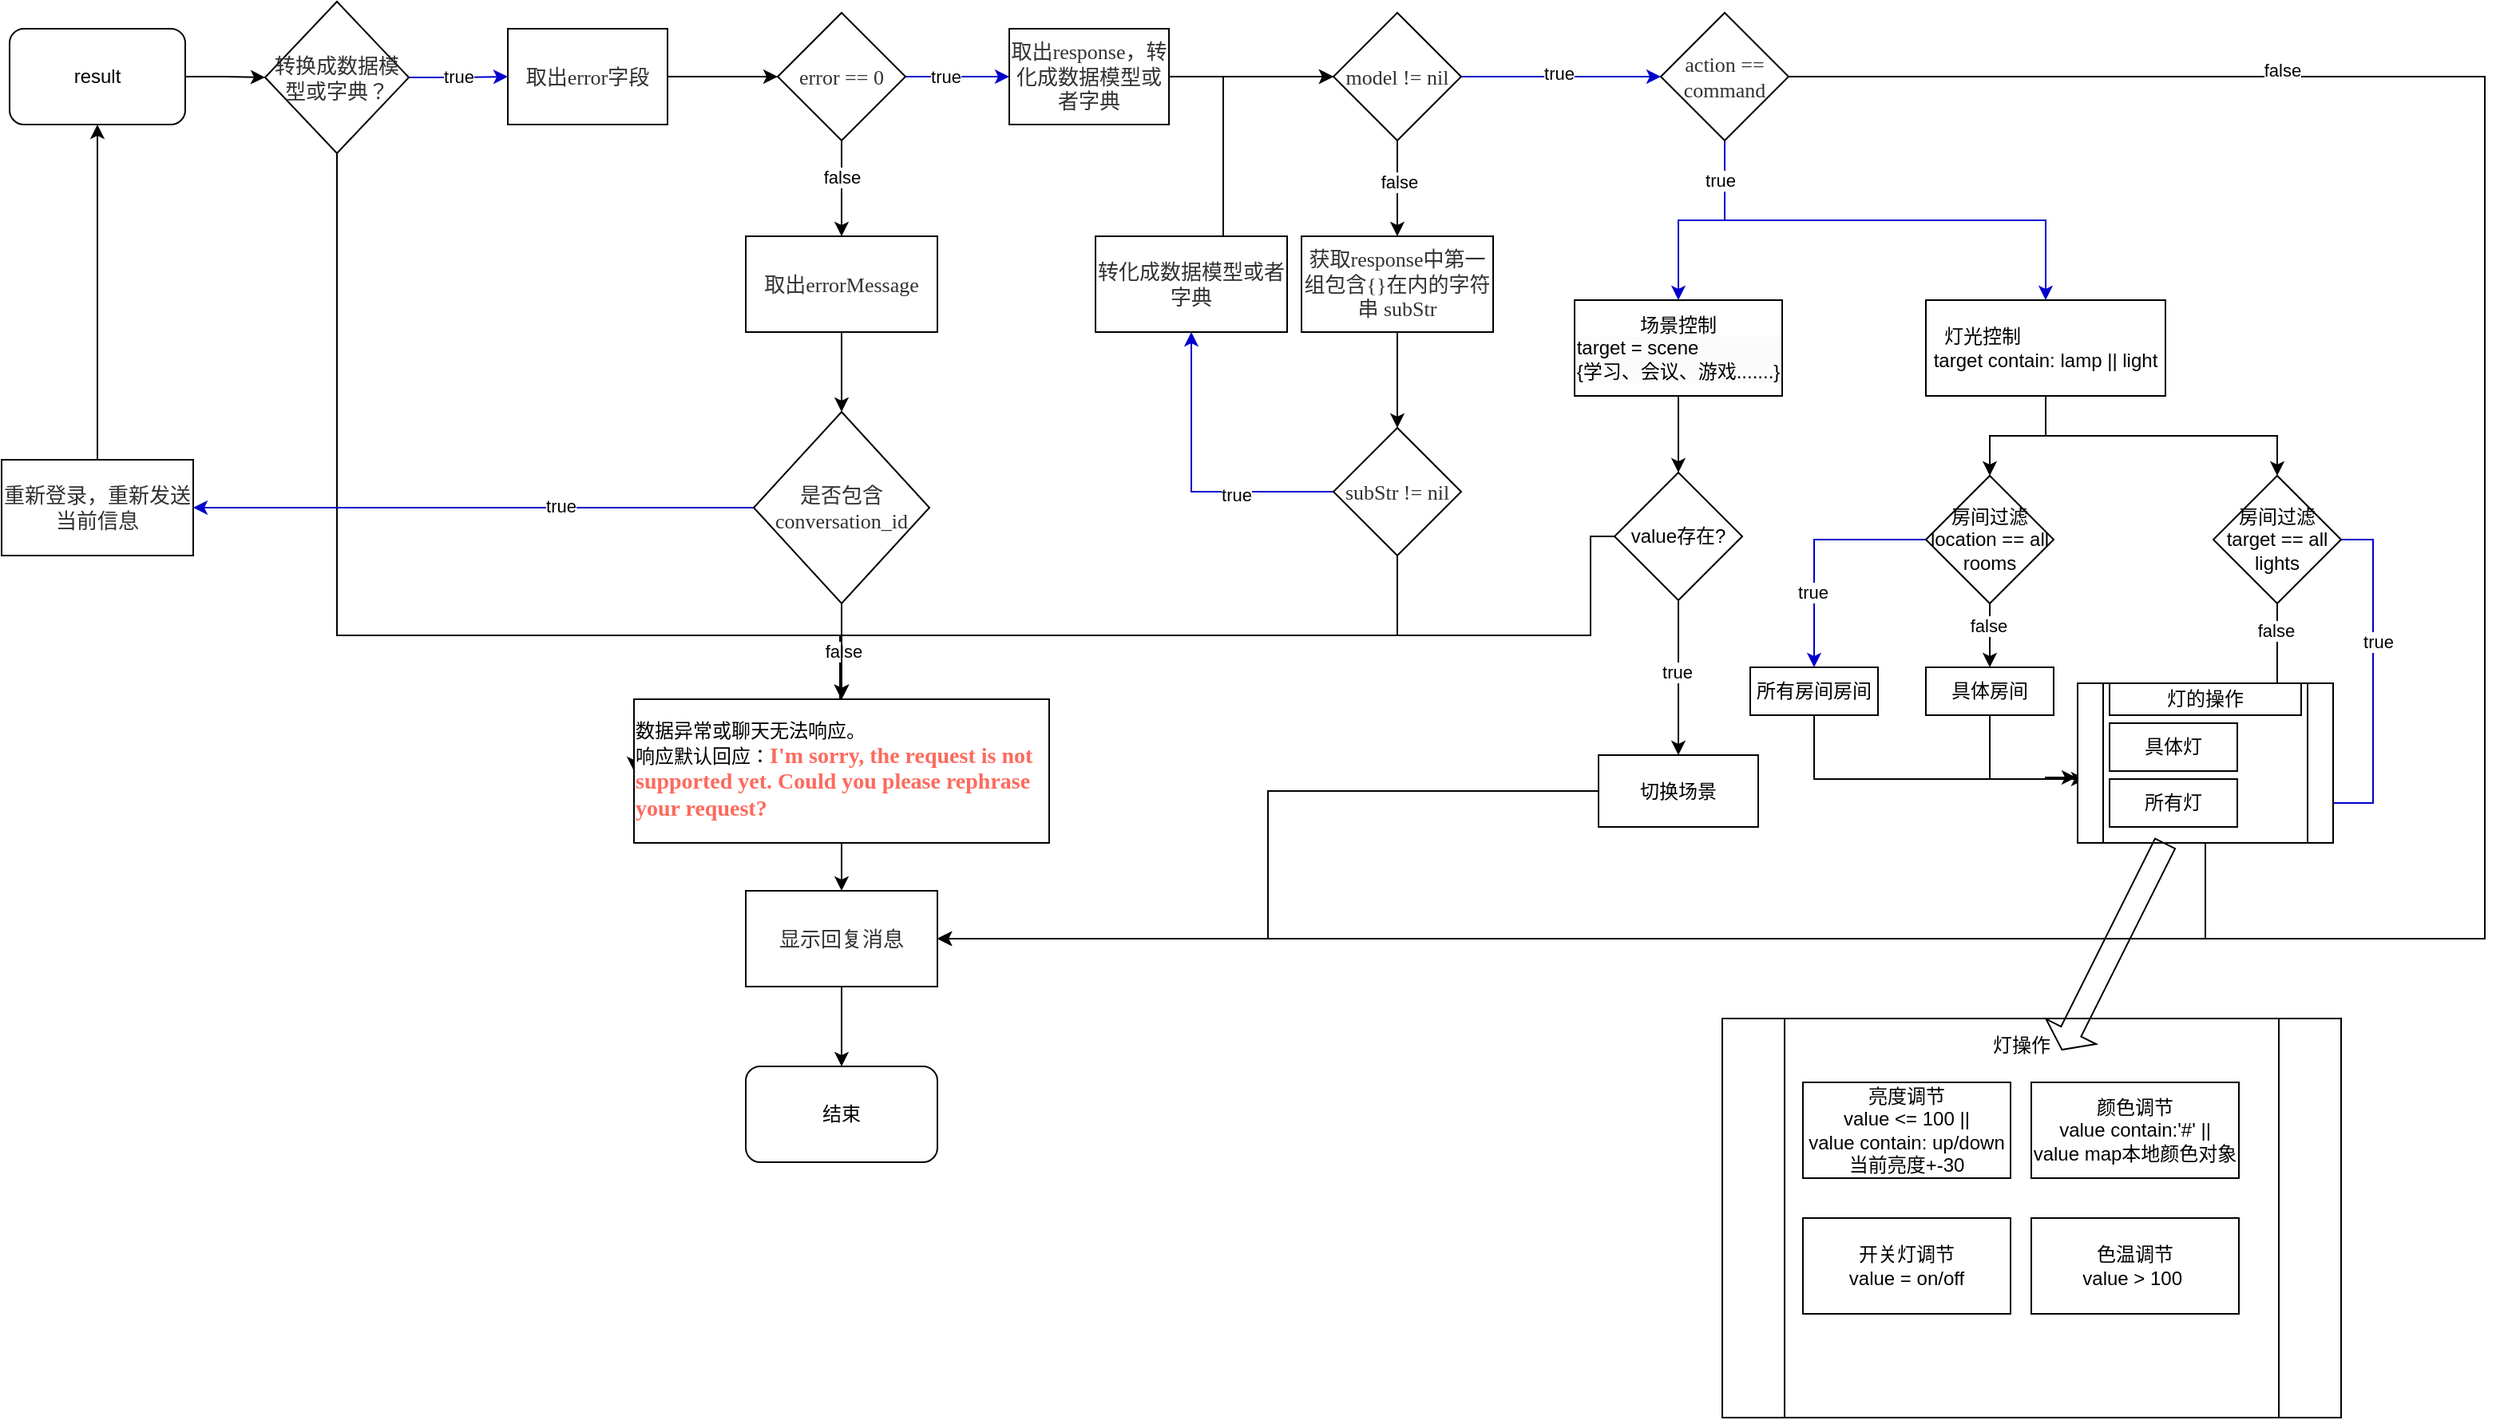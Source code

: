 <mxfile version="21.2.9" type="github">
  <diagram name="Page-1" id="74e2e168-ea6b-b213-b513-2b3c1d86103e">
    <mxGraphModel dx="1393" dy="721" grid="1" gridSize="10" guides="1" tooltips="1" connect="1" arrows="1" fold="1" page="1" pageScale="1" pageWidth="1100" pageHeight="850" background="none" math="0" shadow="0">
      <root>
        <mxCell id="0" />
        <mxCell id="1" parent="0" />
        <mxCell id="n0jJVnxUDAGsLWo01qbZ-8" value="" style="edgeStyle=orthogonalEdgeStyle;rounded=0;orthogonalLoop=1;jettySize=auto;html=1;" parent="1" source="n0jJVnxUDAGsLWo01qbZ-2" target="n0jJVnxUDAGsLWo01qbZ-5" edge="1">
          <mxGeometry relative="1" as="geometry" />
        </mxCell>
        <mxCell id="n0jJVnxUDAGsLWo01qbZ-2" value="result" style="rounded=1;whiteSpace=wrap;html=1;" parent="1" vertex="1">
          <mxGeometry x="60" y="40" width="110" height="60" as="geometry" />
        </mxCell>
        <mxCell id="n0jJVnxUDAGsLWo01qbZ-11" value="true" style="edgeStyle=orthogonalEdgeStyle;rounded=0;orthogonalLoop=1;jettySize=auto;html=1;strokeColor=#0000CC;" parent="1" source="n0jJVnxUDAGsLWo01qbZ-5" target="n0jJVnxUDAGsLWo01qbZ-9" edge="1">
          <mxGeometry relative="1" as="geometry" />
        </mxCell>
        <mxCell id="n0jJVnxUDAGsLWo01qbZ-34" style="edgeStyle=orthogonalEdgeStyle;rounded=0;orthogonalLoop=1;jettySize=auto;html=1;entryX=0;entryY=0.5;entryDx=0;entryDy=0;" parent="1" source="n0jJVnxUDAGsLWo01qbZ-5" target="n0jJVnxUDAGsLWo01qbZ-28" edge="1">
          <mxGeometry relative="1" as="geometry">
            <Array as="points">
              <mxPoint x="265" y="420" />
              <mxPoint x="580" y="420" />
              <mxPoint x="580" y="490" />
            </Array>
          </mxGeometry>
        </mxCell>
        <mxCell id="n0jJVnxUDAGsLWo01qbZ-5" value="&lt;meta charset=&quot;utf-8&quot;&gt;&lt;span style=&quot;color: rgb(50, 50, 50); font-family: 微软雅黑; font-size: 13px; font-style: normal; font-variant-ligatures: normal; font-variant-caps: normal; font-weight: 400; letter-spacing: normal; orphans: 2; text-align: center; text-indent: 0px; text-transform: none; widows: 2; word-spacing: 0px; -webkit-text-stroke-width: 0px; caret-color: rgb(50, 50, 50); background-color: rgba(255, 255, 255, 0.01); text-decoration-thickness: initial; text-decoration-style: initial; text-decoration-color: initial; float: none; display: inline !important;&quot;&gt;转换成数据模型或字典？&lt;/span&gt;" style="rhombus;whiteSpace=wrap;html=1;" parent="1" vertex="1">
          <mxGeometry x="220" y="23" width="90" height="95" as="geometry" />
        </mxCell>
        <mxCell id="n0jJVnxUDAGsLWo01qbZ-17" value="" style="edgeStyle=orthogonalEdgeStyle;rounded=0;orthogonalLoop=1;jettySize=auto;html=1;" parent="1" source="n0jJVnxUDAGsLWo01qbZ-9" target="n0jJVnxUDAGsLWo01qbZ-12" edge="1">
          <mxGeometry relative="1" as="geometry" />
        </mxCell>
        <mxCell id="n0jJVnxUDAGsLWo01qbZ-9" value="&lt;meta charset=&quot;utf-8&quot;&gt;&lt;span style=&quot;caret-color: rgb(50, 50, 50); color: rgb(50, 50, 50); font-family: 微软雅黑; font-size: 13px; font-style: normal; font-variant-caps: normal; font-weight: 400; letter-spacing: normal; text-align: center; text-indent: 0px; text-transform: none; word-spacing: 0px; text-size-adjust: auto; -webkit-text-stroke-width: 0px; background-color: rgba(255, 255, 255, 0.01); text-decoration: none; float: none; display: inline !important;&quot;&gt;取出error字段&lt;/span&gt;" style="rounded=0;whiteSpace=wrap;html=1;" parent="1" vertex="1">
          <mxGeometry x="372" y="40" width="100" height="60" as="geometry" />
        </mxCell>
        <mxCell id="n0jJVnxUDAGsLWo01qbZ-18" value="" style="edgeStyle=orthogonalEdgeStyle;rounded=0;orthogonalLoop=1;jettySize=auto;html=1;strokeColor=#0000CC;" parent="1" source="n0jJVnxUDAGsLWo01qbZ-12" target="n0jJVnxUDAGsLWo01qbZ-13" edge="1">
          <mxGeometry relative="1" as="geometry" />
        </mxCell>
        <mxCell id="n0jJVnxUDAGsLWo01qbZ-48" value="true" style="edgeLabel;html=1;align=center;verticalAlign=middle;resizable=0;points=[];" parent="n0jJVnxUDAGsLWo01qbZ-18" vertex="1" connectable="0">
          <mxGeometry x="-0.231" relative="1" as="geometry">
            <mxPoint as="offset" />
          </mxGeometry>
        </mxCell>
        <mxCell id="n0jJVnxUDAGsLWo01qbZ-22" value="" style="edgeStyle=orthogonalEdgeStyle;rounded=0;orthogonalLoop=1;jettySize=auto;html=1;" parent="1" source="n0jJVnxUDAGsLWo01qbZ-12" target="n0jJVnxUDAGsLWo01qbZ-21" edge="1">
          <mxGeometry relative="1" as="geometry" />
        </mxCell>
        <mxCell id="n0jJVnxUDAGsLWo01qbZ-52" value="false" style="edgeLabel;html=1;align=center;verticalAlign=middle;resizable=0;points=[];" parent="n0jJVnxUDAGsLWo01qbZ-22" vertex="1" connectable="0">
          <mxGeometry x="-0.233" relative="1" as="geometry">
            <mxPoint as="offset" />
          </mxGeometry>
        </mxCell>
        <mxCell id="n0jJVnxUDAGsLWo01qbZ-12" value="&lt;meta charset=&quot;utf-8&quot;&gt;&lt;span style=&quot;caret-color: rgb(50, 50, 50); color: rgb(50, 50, 50); font-family: 微软雅黑; font-size: 13px; font-style: normal; font-variant-caps: normal; font-weight: 400; letter-spacing: normal; text-align: center; text-indent: 0px; text-transform: none; word-spacing: 0px; text-size-adjust: auto; -webkit-text-stroke-width: 0px; background-color: rgba(255, 255, 255, 0.01); text-decoration: none; float: none; display: inline !important;&quot;&gt;error == 0&lt;/span&gt;" style="rhombus;whiteSpace=wrap;html=1;" parent="1" vertex="1">
          <mxGeometry x="541" y="30" width="80" height="80" as="geometry" />
        </mxCell>
        <mxCell id="n0jJVnxUDAGsLWo01qbZ-19" value="" style="edgeStyle=orthogonalEdgeStyle;rounded=0;orthogonalLoop=1;jettySize=auto;html=1;" parent="1" source="n0jJVnxUDAGsLWo01qbZ-13" target="n0jJVnxUDAGsLWo01qbZ-14" edge="1">
          <mxGeometry relative="1" as="geometry" />
        </mxCell>
        <mxCell id="n0jJVnxUDAGsLWo01qbZ-13" value="&lt;meta charset=&quot;utf-8&quot;&gt;&lt;span style=&quot;caret-color: rgb(50, 50, 50); color: rgb(50, 50, 50); font-family: 微软雅黑; font-size: 13px; font-style: normal; font-variant-caps: normal; font-weight: 400; letter-spacing: normal; text-align: center; text-indent: 0px; text-transform: none; word-spacing: 0px; text-size-adjust: auto; -webkit-text-stroke-width: 0px; background-color: rgba(255, 255, 255, 0.01); text-decoration: none; float: none; display: inline !important;&quot;&gt;取出response，转化成数据模型或者字典&lt;/span&gt;" style="rounded=0;whiteSpace=wrap;html=1;" parent="1" vertex="1">
          <mxGeometry x="686" y="40" width="100" height="60" as="geometry" />
        </mxCell>
        <mxCell id="n0jJVnxUDAGsLWo01qbZ-20" value="" style="edgeStyle=orthogonalEdgeStyle;rounded=0;orthogonalLoop=1;jettySize=auto;html=1;strokeColor=#0000CC;" parent="1" source="n0jJVnxUDAGsLWo01qbZ-14" target="n0jJVnxUDAGsLWo01qbZ-15" edge="1">
          <mxGeometry relative="1" as="geometry" />
        </mxCell>
        <mxCell id="n0jJVnxUDAGsLWo01qbZ-49" value="true" style="edgeLabel;html=1;align=center;verticalAlign=middle;resizable=0;points=[];" parent="n0jJVnxUDAGsLWo01qbZ-20" vertex="1" connectable="0">
          <mxGeometry x="-0.024" y="2" relative="1" as="geometry">
            <mxPoint as="offset" />
          </mxGeometry>
        </mxCell>
        <mxCell id="n0jJVnxUDAGsLWo01qbZ-40" value="" style="edgeStyle=orthogonalEdgeStyle;rounded=0;orthogonalLoop=1;jettySize=auto;html=1;" parent="1" source="n0jJVnxUDAGsLWo01qbZ-14" target="n0jJVnxUDAGsLWo01qbZ-39" edge="1">
          <mxGeometry relative="1" as="geometry" />
        </mxCell>
        <mxCell id="n0jJVnxUDAGsLWo01qbZ-53" value="false" style="edgeLabel;html=1;align=center;verticalAlign=middle;resizable=0;points=[];" parent="n0jJVnxUDAGsLWo01qbZ-40" vertex="1" connectable="0">
          <mxGeometry x="-0.133" y="1" relative="1" as="geometry">
            <mxPoint as="offset" />
          </mxGeometry>
        </mxCell>
        <mxCell id="n0jJVnxUDAGsLWo01qbZ-14" value="&lt;meta charset=&quot;utf-8&quot;&gt;&lt;span style=&quot;caret-color: rgb(50, 50, 50); color: rgb(50, 50, 50); font-family: 微软雅黑; font-size: 13px; font-style: normal; font-variant-caps: normal; font-weight: 400; letter-spacing: normal; text-align: center; text-indent: 0px; text-transform: none; word-spacing: 0px; text-size-adjust: auto; -webkit-text-stroke-width: 0px; background-color: rgba(255, 255, 255, 0.01); text-decoration: none; float: none; display: inline !important;&quot;&gt;model != nil&lt;/span&gt;" style="rhombus;whiteSpace=wrap;html=1;" parent="1" vertex="1">
          <mxGeometry x="889" y="30" width="80" height="80" as="geometry" />
        </mxCell>
        <mxCell id="n0jJVnxUDAGsLWo01qbZ-69" style="edgeStyle=orthogonalEdgeStyle;rounded=0;orthogonalLoop=1;jettySize=auto;html=1;exitX=0.5;exitY=1;exitDx=0;exitDy=0;entryX=0.5;entryY=0;entryDx=0;entryDy=0;strokeColor=#0000CC;" parent="1" source="n0jJVnxUDAGsLWo01qbZ-15" target="n0jJVnxUDAGsLWo01qbZ-60" edge="1">
          <mxGeometry relative="1" as="geometry" />
        </mxCell>
        <mxCell id="n0jJVnxUDAGsLWo01qbZ-70" style="edgeStyle=orthogonalEdgeStyle;rounded=0;orthogonalLoop=1;jettySize=auto;html=1;exitX=0.5;exitY=1;exitDx=0;exitDy=0;entryX=0.5;entryY=0;entryDx=0;entryDy=0;strokeColor=#0000CC;" parent="1" source="n0jJVnxUDAGsLWo01qbZ-15" target="n0jJVnxUDAGsLWo01qbZ-61" edge="1">
          <mxGeometry relative="1" as="geometry" />
        </mxCell>
        <mxCell id="n0jJVnxUDAGsLWo01qbZ-72" value="true" style="edgeLabel;html=1;align=center;verticalAlign=middle;resizable=0;points=[];" parent="n0jJVnxUDAGsLWo01qbZ-70" vertex="1" connectable="0">
          <mxGeometry x="-0.834" y="-3" relative="1" as="geometry">
            <mxPoint as="offset" />
          </mxGeometry>
        </mxCell>
        <mxCell id="n0jJVnxUDAGsLWo01qbZ-73" style="edgeStyle=orthogonalEdgeStyle;rounded=0;orthogonalLoop=1;jettySize=auto;html=1;exitX=1;exitY=0.5;exitDx=0;exitDy=0;entryX=1;entryY=0.5;entryDx=0;entryDy=0;" parent="1" source="n0jJVnxUDAGsLWo01qbZ-15" target="n0jJVnxUDAGsLWo01qbZ-35" edge="1">
          <mxGeometry relative="1" as="geometry">
            <Array as="points">
              <mxPoint x="1610" y="70" />
              <mxPoint x="1610" y="610" />
            </Array>
          </mxGeometry>
        </mxCell>
        <mxCell id="gVCvz15bsPlof6989XjH-1" value="false" style="edgeLabel;html=1;align=center;verticalAlign=middle;resizable=0;points=[];" vertex="1" connectable="0" parent="n0jJVnxUDAGsLWo01qbZ-73">
          <mxGeometry x="-0.683" y="4" relative="1" as="geometry">
            <mxPoint as="offset" />
          </mxGeometry>
        </mxCell>
        <mxCell id="n0jJVnxUDAGsLWo01qbZ-15" value="&lt;meta charset=&quot;utf-8&quot;&gt;&lt;span style=&quot;caret-color: rgb(50, 50, 50); color: rgb(50, 50, 50); font-family: 微软雅黑; font-size: 13px; font-style: normal; font-variant-caps: normal; font-weight: 400; letter-spacing: normal; text-align: center; text-indent: 0px; text-transform: none; word-spacing: 0px; text-size-adjust: auto; -webkit-text-stroke-width: 0px; background-color: rgba(255, 255, 255, 0.01); text-decoration: none; float: none; display: inline !important;&quot;&gt;action == command&lt;/span&gt;" style="rhombus;whiteSpace=wrap;html=1;" parent="1" vertex="1">
          <mxGeometry x="1094" y="30" width="80" height="80" as="geometry" />
        </mxCell>
        <mxCell id="n0jJVnxUDAGsLWo01qbZ-24" value="" style="edgeStyle=orthogonalEdgeStyle;rounded=0;orthogonalLoop=1;jettySize=auto;html=1;" parent="1" source="n0jJVnxUDAGsLWo01qbZ-21" target="n0jJVnxUDAGsLWo01qbZ-23" edge="1">
          <mxGeometry relative="1" as="geometry" />
        </mxCell>
        <mxCell id="n0jJVnxUDAGsLWo01qbZ-21" value="&lt;meta charset=&quot;utf-8&quot;&gt;&lt;span style=&quot;caret-color: rgb(50, 50, 50); color: rgb(50, 50, 50); font-family: 微软雅黑; font-size: 13px; font-style: normal; font-variant-caps: normal; font-weight: 400; letter-spacing: normal; text-align: center; text-indent: 0px; text-transform: none; word-spacing: 0px; text-size-adjust: auto; -webkit-text-stroke-width: 0px; background-color: rgba(255, 255, 255, 0.01); text-decoration: none; float: none; display: inline !important;&quot;&gt;取出errorMessage&lt;/span&gt;" style="rounded=0;whiteSpace=wrap;html=1;" parent="1" vertex="1">
          <mxGeometry x="521" y="170" width="120" height="60" as="geometry" />
        </mxCell>
        <mxCell id="n0jJVnxUDAGsLWo01qbZ-26" value="" style="edgeStyle=orthogonalEdgeStyle;rounded=0;orthogonalLoop=1;jettySize=auto;html=1;strokeColor=#0000CC;" parent="1" source="n0jJVnxUDAGsLWo01qbZ-23" target="n0jJVnxUDAGsLWo01qbZ-25" edge="1">
          <mxGeometry relative="1" as="geometry" />
        </mxCell>
        <mxCell id="n0jJVnxUDAGsLWo01qbZ-50" value="true" style="edgeLabel;html=1;align=center;verticalAlign=middle;resizable=0;points=[];" parent="n0jJVnxUDAGsLWo01qbZ-26" vertex="1" connectable="0">
          <mxGeometry x="-0.31" y="-1" relative="1" as="geometry">
            <mxPoint as="offset" />
          </mxGeometry>
        </mxCell>
        <mxCell id="n0jJVnxUDAGsLWo01qbZ-29" value="" style="edgeStyle=orthogonalEdgeStyle;rounded=0;orthogonalLoop=1;jettySize=auto;html=1;" parent="1" source="n0jJVnxUDAGsLWo01qbZ-23" target="n0jJVnxUDAGsLWo01qbZ-28" edge="1">
          <mxGeometry relative="1" as="geometry" />
        </mxCell>
        <mxCell id="n0jJVnxUDAGsLWo01qbZ-51" value="" style="edgeStyle=orthogonalEdgeStyle;rounded=0;orthogonalLoop=1;jettySize=auto;html=1;" parent="1" source="n0jJVnxUDAGsLWo01qbZ-23" target="n0jJVnxUDAGsLWo01qbZ-28" edge="1">
          <mxGeometry relative="1" as="geometry" />
        </mxCell>
        <mxCell id="n0jJVnxUDAGsLWo01qbZ-23" value="&lt;meta charset=&quot;utf-8&quot;&gt;&lt;span style=&quot;caret-color: rgb(50, 50, 50); color: rgb(50, 50, 50); font-family: 微软雅黑; font-size: 13px; font-style: normal; font-variant-caps: normal; font-weight: 400; letter-spacing: normal; text-align: center; text-indent: 0px; text-transform: none; word-spacing: 0px; text-size-adjust: auto; -webkit-text-stroke-width: 0px; background-color: rgba(255, 255, 255, 0.01); text-decoration: none; float: none; display: inline !important;&quot;&gt;是否包含conversation_id&lt;/span&gt;" style="rhombus;whiteSpace=wrap;html=1;" parent="1" vertex="1">
          <mxGeometry x="526" y="280" width="110" height="120" as="geometry" />
        </mxCell>
        <mxCell id="n0jJVnxUDAGsLWo01qbZ-27" style="edgeStyle=orthogonalEdgeStyle;rounded=0;orthogonalLoop=1;jettySize=auto;html=1;entryX=0.5;entryY=1;entryDx=0;entryDy=0;" parent="1" source="n0jJVnxUDAGsLWo01qbZ-25" target="n0jJVnxUDAGsLWo01qbZ-2" edge="1">
          <mxGeometry relative="1" as="geometry" />
        </mxCell>
        <mxCell id="n0jJVnxUDAGsLWo01qbZ-25" value="&lt;meta charset=&quot;utf-8&quot;&gt;&lt;span style=&quot;caret-color: rgb(50, 50, 50); color: rgb(50, 50, 50); font-family: 微软雅黑; font-size: 13px; font-style: normal; font-variant-caps: normal; font-weight: 400; letter-spacing: normal; text-align: center; text-indent: 0px; text-transform: none; word-spacing: 0px; text-size-adjust: auto; -webkit-text-stroke-width: 0px; background-color: rgba(255, 255, 255, 0.01); text-decoration: none; float: none; display: inline !important;&quot;&gt;重新登录，重新发送当前信息&lt;/span&gt;" style="rounded=0;whiteSpace=wrap;html=1;" parent="1" vertex="1">
          <mxGeometry x="55" y="310" width="120" height="60" as="geometry" />
        </mxCell>
        <mxCell id="n0jJVnxUDAGsLWo01qbZ-36" value="" style="edgeStyle=orthogonalEdgeStyle;rounded=0;orthogonalLoop=1;jettySize=auto;html=1;" parent="1" source="n0jJVnxUDAGsLWo01qbZ-28" target="n0jJVnxUDAGsLWo01qbZ-35" edge="1">
          <mxGeometry relative="1" as="geometry" />
        </mxCell>
        <mxCell id="n0jJVnxUDAGsLWo01qbZ-28" value="&lt;div style=&quot;caret-color: rgb(0, 0, 0); color: rgb(0, 0, 0); font-style: normal; font-variant-caps: normal; font-weight: 400; letter-spacing: normal; text-align: start; text-indent: 0px; text-transform: none; word-spacing: 0px; text-size-adjust: auto; -webkit-text-stroke-width: 0px; text-decoration: none;&quot; class=&quot;mind-clipboard&quot;&gt;数据异常或聊天无法响应。&lt;div&gt;响应默认回应：&lt;b style=&quot;color: rgb(252, 106, 93); font-family: Menlo; font-size: 14px;&quot;&gt;I&#39;m sorry, the request is not supported yet. Could you please rephrase your request?&lt;/b&gt;&lt;/div&gt;&lt;/div&gt;" style="rounded=0;whiteSpace=wrap;html=1;" parent="1" vertex="1">
          <mxGeometry x="451" y="460" width="260" height="90" as="geometry" />
        </mxCell>
        <mxCell id="n0jJVnxUDAGsLWo01qbZ-38" value="" style="edgeStyle=orthogonalEdgeStyle;rounded=0;orthogonalLoop=1;jettySize=auto;html=1;" parent="1" source="n0jJVnxUDAGsLWo01qbZ-35" target="n0jJVnxUDAGsLWo01qbZ-37" edge="1">
          <mxGeometry relative="1" as="geometry" />
        </mxCell>
        <mxCell id="n0jJVnxUDAGsLWo01qbZ-35" value="&lt;meta charset=&quot;utf-8&quot;&gt;&lt;span style=&quot;caret-color: rgb(50, 50, 50); color: rgb(50, 50, 50); font-family: 微软雅黑; font-size: 13px; font-style: normal; font-variant-caps: normal; font-weight: 400; letter-spacing: normal; text-align: center; text-indent: 0px; text-transform: none; word-spacing: 0px; text-size-adjust: auto; -webkit-text-stroke-width: 0px; background-color: rgba(255, 255, 255, 0.01); text-decoration: none; float: none; display: inline !important;&quot;&gt;显示回复消息&lt;/span&gt;" style="rounded=0;whiteSpace=wrap;html=1;" parent="1" vertex="1">
          <mxGeometry x="521" y="580" width="120" height="60" as="geometry" />
        </mxCell>
        <mxCell id="n0jJVnxUDAGsLWo01qbZ-37" value="结束" style="rounded=1;whiteSpace=wrap;html=1;" parent="1" vertex="1">
          <mxGeometry x="521" y="690" width="120" height="60" as="geometry" />
        </mxCell>
        <mxCell id="n0jJVnxUDAGsLWo01qbZ-42" value="" style="edgeStyle=orthogonalEdgeStyle;rounded=0;orthogonalLoop=1;jettySize=auto;html=1;" parent="1" source="n0jJVnxUDAGsLWo01qbZ-39" target="n0jJVnxUDAGsLWo01qbZ-41" edge="1">
          <mxGeometry relative="1" as="geometry" />
        </mxCell>
        <mxCell id="n0jJVnxUDAGsLWo01qbZ-39" value="&lt;span style=&quot;caret-color: rgb(50, 50, 50); color: rgb(50, 50, 50); font-family: 微软雅黑; font-size: 13px; font-style: normal; font-variant-caps: normal; font-weight: 400; letter-spacing: normal; text-align: center; text-indent: 0px; text-transform: none; word-spacing: 0px; text-size-adjust: auto; -webkit-text-stroke-width: 0px; background-color: rgba(255, 255, 255, 0.01); text-decoration: none; float: none; display: inline !important;&quot;&gt;获取response中第一组包含{}在内的字符串 subStr&lt;/span&gt;" style="rounded=0;whiteSpace=wrap;html=1;" parent="1" vertex="1">
          <mxGeometry x="869" y="170" width="120" height="60" as="geometry" />
        </mxCell>
        <mxCell id="n0jJVnxUDAGsLWo01qbZ-45" style="edgeStyle=orthogonalEdgeStyle;rounded=0;orthogonalLoop=1;jettySize=auto;html=1;entryX=0.5;entryY=1;entryDx=0;entryDy=0;strokeColor=#0000CC;" parent="1" source="n0jJVnxUDAGsLWo01qbZ-41" target="n0jJVnxUDAGsLWo01qbZ-44" edge="1">
          <mxGeometry relative="1" as="geometry" />
        </mxCell>
        <mxCell id="n0jJVnxUDAGsLWo01qbZ-54" value="true" style="edgeLabel;html=1;align=center;verticalAlign=middle;resizable=0;points=[];" parent="n0jJVnxUDAGsLWo01qbZ-45" vertex="1" connectable="0">
          <mxGeometry x="-0.354" y="2" relative="1" as="geometry">
            <mxPoint as="offset" />
          </mxGeometry>
        </mxCell>
        <mxCell id="n0jJVnxUDAGsLWo01qbZ-55" style="edgeStyle=orthogonalEdgeStyle;rounded=0;orthogonalLoop=1;jettySize=auto;html=1;" parent="1" source="n0jJVnxUDAGsLWo01qbZ-41" target="n0jJVnxUDAGsLWo01qbZ-28" edge="1">
          <mxGeometry relative="1" as="geometry">
            <Array as="points">
              <mxPoint x="929" y="420" />
              <mxPoint x="581" y="420" />
            </Array>
          </mxGeometry>
        </mxCell>
        <mxCell id="n0jJVnxUDAGsLWo01qbZ-56" value="false" style="edgeLabel;html=1;align=center;verticalAlign=middle;resizable=0;points=[];" parent="n0jJVnxUDAGsLWo01qbZ-55" vertex="1" connectable="0">
          <mxGeometry x="0.863" y="1" relative="1" as="geometry">
            <mxPoint as="offset" />
          </mxGeometry>
        </mxCell>
        <mxCell id="n0jJVnxUDAGsLWo01qbZ-41" value="&lt;span style=&quot;caret-color: rgb(50, 50, 50); color: rgb(50, 50, 50); font-family: 微软雅黑; font-size: 13px; font-style: normal; font-variant-caps: normal; font-weight: 400; letter-spacing: normal; text-align: center; text-indent: 0px; text-transform: none; word-spacing: 0px; text-size-adjust: auto; -webkit-text-stroke-width: 0px; background-color: rgba(255, 255, 255, 0.01); text-decoration: none; float: none; display: inline !important;&quot;&gt;subStr != nil&lt;/span&gt;" style="rhombus;whiteSpace=wrap;html=1;" parent="1" vertex="1">
          <mxGeometry x="889" y="290" width="80" height="80" as="geometry" />
        </mxCell>
        <mxCell id="n0jJVnxUDAGsLWo01qbZ-46" style="edgeStyle=orthogonalEdgeStyle;rounded=0;orthogonalLoop=1;jettySize=auto;html=1;entryX=0;entryY=0.5;entryDx=0;entryDy=0;" parent="1" target="n0jJVnxUDAGsLWo01qbZ-14" edge="1">
          <mxGeometry relative="1" as="geometry">
            <mxPoint x="810" y="170" as="sourcePoint" />
            <Array as="points">
              <mxPoint x="820" y="170" />
              <mxPoint x="820" y="70" />
            </Array>
          </mxGeometry>
        </mxCell>
        <mxCell id="n0jJVnxUDAGsLWo01qbZ-44" value="&lt;meta charset=&quot;utf-8&quot;&gt;&lt;span style=&quot;caret-color: rgb(50, 50, 50); color: rgb(50, 50, 50); font-family: 微软雅黑; font-size: 13px; font-style: normal; font-variant-caps: normal; font-weight: 400; letter-spacing: normal; text-align: center; text-indent: 0px; text-transform: none; word-spacing: 0px; text-size-adjust: auto; -webkit-text-stroke-width: 0px; background-color: rgba(255, 255, 255, 0.01); text-decoration: none; float: none; display: inline !important;&quot;&gt;转化成数据模型或者字典&lt;/span&gt;" style="rounded=0;whiteSpace=wrap;html=1;" parent="1" vertex="1">
          <mxGeometry x="740" y="170" width="120" height="60" as="geometry" />
        </mxCell>
        <mxCell id="n0jJVnxUDAGsLWo01qbZ-67" value="" style="edgeStyle=orthogonalEdgeStyle;rounded=0;orthogonalLoop=1;jettySize=auto;html=1;" parent="1" source="n0jJVnxUDAGsLWo01qbZ-60" target="n0jJVnxUDAGsLWo01qbZ-66" edge="1">
          <mxGeometry relative="1" as="geometry" />
        </mxCell>
        <mxCell id="n0jJVnxUDAGsLWo01qbZ-60" value="&lt;meta charset=&quot;utf-8&quot;&gt;&lt;span style=&quot;color: rgb(0, 0, 0); font-family: Helvetica; font-size: 12px; font-style: normal; font-variant-ligatures: normal; font-variant-caps: normal; font-weight: 400; letter-spacing: normal; orphans: 2; text-align: start; text-indent: 0px; text-transform: none; widows: 2; word-spacing: 0px; -webkit-text-stroke-width: 0px; caret-color: rgb(0, 0, 0); background-color: rgb(251, 251, 251); text-decoration-thickness: initial; text-decoration-style: initial; text-decoration-color: initial; float: none; display: inline !important;&quot;&gt;场景控制&lt;/span&gt;&lt;div style=&quot;border-color: var(--border-color); color: rgb(0, 0, 0); font-family: Helvetica; font-size: 12px; font-style: normal; font-variant-ligatures: normal; font-variant-caps: normal; font-weight: 400; letter-spacing: normal; orphans: 2; text-align: start; text-indent: 0px; text-transform: none; widows: 2; word-spacing: 0px; -webkit-text-stroke-width: 0px; caret-color: rgb(0, 0, 0); background-color: rgb(251, 251, 251); text-decoration-thickness: initial; text-decoration-style: initial; text-decoration-color: initial;&quot;&gt;target =&amp;nbsp;scene&lt;/div&gt;&lt;div style=&quot;border-color: var(--border-color); color: rgb(0, 0, 0); font-family: Helvetica; font-size: 12px; font-style: normal; font-variant-ligatures: normal; font-variant-caps: normal; font-weight: 400; letter-spacing: normal; orphans: 2; text-align: start; text-indent: 0px; text-transform: none; widows: 2; word-spacing: 0px; -webkit-text-stroke-width: 0px; caret-color: rgb(0, 0, 0); background-color: rgb(251, 251, 251); text-decoration-thickness: initial; text-decoration-style: initial; text-decoration-color: initial;&quot;&gt;{学习、会议、游戏.......}&lt;/div&gt;" style="rounded=0;whiteSpace=wrap;html=1;" parent="1" vertex="1">
          <mxGeometry x="1040" y="210" width="130" height="60" as="geometry" />
        </mxCell>
        <mxCell id="n0jJVnxUDAGsLWo01qbZ-76" style="edgeStyle=orthogonalEdgeStyle;rounded=0;orthogonalLoop=1;jettySize=auto;html=1;entryX=0.5;entryY=0;entryDx=0;entryDy=0;" parent="1" source="n0jJVnxUDAGsLWo01qbZ-61" target="n0jJVnxUDAGsLWo01qbZ-74" edge="1">
          <mxGeometry relative="1" as="geometry" />
        </mxCell>
        <mxCell id="n0jJVnxUDAGsLWo01qbZ-77" style="edgeStyle=orthogonalEdgeStyle;rounded=0;orthogonalLoop=1;jettySize=auto;html=1;exitX=0.5;exitY=1;exitDx=0;exitDy=0;entryX=0.5;entryY=0;entryDx=0;entryDy=0;" parent="1" source="n0jJVnxUDAGsLWo01qbZ-61" target="n0jJVnxUDAGsLWo01qbZ-75" edge="1">
          <mxGeometry relative="1" as="geometry" />
        </mxCell>
        <mxCell id="n0jJVnxUDAGsLWo01qbZ-61" value="&lt;div style=&quot;caret-color: rgb(0, 0, 0); color: rgb(0, 0, 0); font-style: normal; font-variant-caps: normal; font-weight: 400; letter-spacing: normal; text-align: start; text-indent: 0px; text-transform: none; word-spacing: 0px; text-size-adjust: auto; -webkit-text-stroke-width: 0px; text-decoration: none;&quot; class=&quot;mind-clipboard&quot;&gt;&lt;span style=&quot;white-space: pre;&quot;&gt; &lt;span style=&quot;white-space: pre;&quot;&gt; &lt;/span&gt;&lt;/span&gt;灯光控制&lt;div&gt;target contain: lamp || light&lt;/div&gt;&lt;/div&gt;" style="rounded=0;whiteSpace=wrap;html=1;" parent="1" vertex="1">
          <mxGeometry x="1260" y="210" width="150" height="60" as="geometry" />
        </mxCell>
        <mxCell id="n0jJVnxUDAGsLWo01qbZ-71" style="edgeStyle=orthogonalEdgeStyle;rounded=0;orthogonalLoop=1;jettySize=auto;html=1;exitX=0;exitY=0.5;exitDx=0;exitDy=0;entryX=0.5;entryY=0;entryDx=0;entryDy=0;" parent="1" source="n0jJVnxUDAGsLWo01qbZ-66" target="n0jJVnxUDAGsLWo01qbZ-28" edge="1">
          <mxGeometry relative="1" as="geometry">
            <Array as="points">
              <mxPoint x="1050" y="358" />
              <mxPoint x="1050" y="420" />
              <mxPoint x="581" y="420" />
            </Array>
          </mxGeometry>
        </mxCell>
        <mxCell id="gVCvz15bsPlof6989XjH-3" value="" style="edgeStyle=orthogonalEdgeStyle;rounded=0;orthogonalLoop=1;jettySize=auto;html=1;" edge="1" parent="1" source="n0jJVnxUDAGsLWo01qbZ-66" target="gVCvz15bsPlof6989XjH-2">
          <mxGeometry relative="1" as="geometry" />
        </mxCell>
        <mxCell id="gVCvz15bsPlof6989XjH-5" value="true" style="edgeLabel;html=1;align=center;verticalAlign=middle;resizable=0;points=[];" vertex="1" connectable="0" parent="gVCvz15bsPlof6989XjH-3">
          <mxGeometry x="-0.072" y="-1" relative="1" as="geometry">
            <mxPoint as="offset" />
          </mxGeometry>
        </mxCell>
        <mxCell id="n0jJVnxUDAGsLWo01qbZ-66" value="value存在?" style="rhombus;whiteSpace=wrap;html=1;" parent="1" vertex="1">
          <mxGeometry x="1065" y="318" width="80" height="80" as="geometry" />
        </mxCell>
        <mxCell id="n0jJVnxUDAGsLWo01qbZ-80" style="edgeStyle=orthogonalEdgeStyle;rounded=0;orthogonalLoop=1;jettySize=auto;html=1;strokeColor=#0000CC;" parent="1" source="n0jJVnxUDAGsLWo01qbZ-74" target="n0jJVnxUDAGsLWo01qbZ-79" edge="1">
          <mxGeometry relative="1" as="geometry" />
        </mxCell>
        <mxCell id="n0jJVnxUDAGsLWo01qbZ-83" value="true" style="edgeLabel;html=1;align=center;verticalAlign=middle;resizable=0;points=[];" parent="n0jJVnxUDAGsLWo01qbZ-80" vertex="1" connectable="0">
          <mxGeometry x="0.373" y="-1" relative="1" as="geometry">
            <mxPoint as="offset" />
          </mxGeometry>
        </mxCell>
        <mxCell id="n0jJVnxUDAGsLWo01qbZ-81" style="edgeStyle=orthogonalEdgeStyle;rounded=0;orthogonalLoop=1;jettySize=auto;html=1;exitX=0.5;exitY=1;exitDx=0;exitDy=0;entryX=0.5;entryY=0;entryDx=0;entryDy=0;" parent="1" source="n0jJVnxUDAGsLWo01qbZ-74" target="n0jJVnxUDAGsLWo01qbZ-78" edge="1">
          <mxGeometry relative="1" as="geometry" />
        </mxCell>
        <mxCell id="n0jJVnxUDAGsLWo01qbZ-82" value="false" style="edgeLabel;html=1;align=center;verticalAlign=middle;resizable=0;points=[];" parent="n0jJVnxUDAGsLWo01qbZ-81" vertex="1" connectable="0">
          <mxGeometry x="-0.3" y="-1" relative="1" as="geometry">
            <mxPoint as="offset" />
          </mxGeometry>
        </mxCell>
        <mxCell id="n0jJVnxUDAGsLWo01qbZ-74" value="房间过滤&lt;br&gt;location == all rooms" style="rhombus;whiteSpace=wrap;html=1;" parent="1" vertex="1">
          <mxGeometry x="1260" y="320" width="80" height="80" as="geometry" />
        </mxCell>
        <mxCell id="n0jJVnxUDAGsLWo01qbZ-95" style="edgeStyle=orthogonalEdgeStyle;rounded=0;orthogonalLoop=1;jettySize=auto;html=1;exitX=1;exitY=0.5;exitDx=0;exitDy=0;entryX=1;entryY=0.5;entryDx=0;entryDy=0;strokeColor=#0000cc;" parent="1" source="n0jJVnxUDAGsLWo01qbZ-75" target="n0jJVnxUDAGsLWo01qbZ-87" edge="1">
          <mxGeometry relative="1" as="geometry" />
        </mxCell>
        <mxCell id="n0jJVnxUDAGsLWo01qbZ-96" value="true" style="edgeLabel;html=1;align=center;verticalAlign=middle;resizable=0;points=[];" parent="n0jJVnxUDAGsLWo01qbZ-95" vertex="1" connectable="0">
          <mxGeometry x="-0.378" y="3" relative="1" as="geometry">
            <mxPoint as="offset" />
          </mxGeometry>
        </mxCell>
        <mxCell id="n0jJVnxUDAGsLWo01qbZ-97" style="edgeStyle=orthogonalEdgeStyle;rounded=0;orthogonalLoop=1;jettySize=auto;html=1;entryX=1;entryY=0.5;entryDx=0;entryDy=0;" parent="1" source="n0jJVnxUDAGsLWo01qbZ-75" target="n0jJVnxUDAGsLWo01qbZ-86" edge="1">
          <mxGeometry relative="1" as="geometry" />
        </mxCell>
        <mxCell id="n0jJVnxUDAGsLWo01qbZ-98" value="false" style="edgeLabel;html=1;align=center;verticalAlign=middle;resizable=0;points=[];" parent="n0jJVnxUDAGsLWo01qbZ-97" vertex="1" connectable="0">
          <mxGeometry x="-0.704" y="-1" relative="1" as="geometry">
            <mxPoint as="offset" />
          </mxGeometry>
        </mxCell>
        <mxCell id="n0jJVnxUDAGsLWo01qbZ-75" value="房间过滤&lt;br&gt;target == all lights" style="rhombus;whiteSpace=wrap;html=1;" parent="1" vertex="1">
          <mxGeometry x="1440" y="320" width="80" height="80" as="geometry" />
        </mxCell>
        <mxCell id="n0jJVnxUDAGsLWo01qbZ-99" style="edgeStyle=orthogonalEdgeStyle;rounded=0;orthogonalLoop=1;jettySize=auto;html=1;entryX=-0.006;entryY=0.59;entryDx=0;entryDy=0;entryPerimeter=0;" parent="1" source="n0jJVnxUDAGsLWo01qbZ-78" target="n0jJVnxUDAGsLWo01qbZ-84" edge="1">
          <mxGeometry relative="1" as="geometry">
            <Array as="points">
              <mxPoint x="1300" y="510" />
              <mxPoint x="1335" y="510" />
              <mxPoint x="1335" y="509" />
            </Array>
          </mxGeometry>
        </mxCell>
        <mxCell id="n0jJVnxUDAGsLWo01qbZ-78" value="具体房间" style="rounded=0;whiteSpace=wrap;html=1;" parent="1" vertex="1">
          <mxGeometry x="1260" y="440" width="80" height="30" as="geometry" />
        </mxCell>
        <mxCell id="n0jJVnxUDAGsLWo01qbZ-100" style="edgeStyle=orthogonalEdgeStyle;rounded=0;orthogonalLoop=1;jettySize=auto;html=1;entryX=0.031;entryY=0.6;entryDx=0;entryDy=0;entryPerimeter=0;" parent="1" source="n0jJVnxUDAGsLWo01qbZ-79" target="n0jJVnxUDAGsLWo01qbZ-84" edge="1">
          <mxGeometry relative="1" as="geometry">
            <Array as="points">
              <mxPoint x="1190" y="510" />
            </Array>
          </mxGeometry>
        </mxCell>
        <mxCell id="n0jJVnxUDAGsLWo01qbZ-79" value="所有房间房间" style="rounded=0;whiteSpace=wrap;html=1;" parent="1" vertex="1">
          <mxGeometry x="1150" y="440" width="80" height="30" as="geometry" />
        </mxCell>
        <mxCell id="n0jJVnxUDAGsLWo01qbZ-84" value="" style="shape=process;whiteSpace=wrap;html=1;backgroundOutline=1;" parent="1" vertex="1">
          <mxGeometry x="1355" y="450" width="160" height="100" as="geometry" />
        </mxCell>
        <mxCell id="n0jJVnxUDAGsLWo01qbZ-85" value="灯的操作" style="rounded=0;whiteSpace=wrap;html=1;" parent="1" vertex="1">
          <mxGeometry x="1375" y="450" width="120" height="20" as="geometry" />
        </mxCell>
        <mxCell id="n0jJVnxUDAGsLWo01qbZ-86" value="具体灯" style="rounded=0;whiteSpace=wrap;html=1;" parent="1" vertex="1">
          <mxGeometry x="1375" y="475" width="80" height="30" as="geometry" />
        </mxCell>
        <mxCell id="n0jJVnxUDAGsLWo01qbZ-101" style="edgeStyle=orthogonalEdgeStyle;rounded=0;orthogonalLoop=1;jettySize=auto;html=1;entryX=1;entryY=0.5;entryDx=0;entryDy=0;exitX=0.5;exitY=1;exitDx=0;exitDy=0;" parent="1" source="n0jJVnxUDAGsLWo01qbZ-84" target="n0jJVnxUDAGsLWo01qbZ-35" edge="1">
          <mxGeometry relative="1" as="geometry">
            <Array as="points">
              <mxPoint x="1435" y="610" />
            </Array>
          </mxGeometry>
        </mxCell>
        <mxCell id="n0jJVnxUDAGsLWo01qbZ-87" value="所有灯" style="rounded=0;whiteSpace=wrap;html=1;" parent="1" vertex="1">
          <mxGeometry x="1375" y="510" width="80" height="30" as="geometry" />
        </mxCell>
        <mxCell id="gVCvz15bsPlof6989XjH-4" style="edgeStyle=orthogonalEdgeStyle;rounded=0;orthogonalLoop=1;jettySize=auto;html=1;entryX=1;entryY=0.5;entryDx=0;entryDy=0;" edge="1" parent="1" source="gVCvz15bsPlof6989XjH-2" target="n0jJVnxUDAGsLWo01qbZ-35">
          <mxGeometry relative="1" as="geometry" />
        </mxCell>
        <mxCell id="gVCvz15bsPlof6989XjH-2" value="切换场景" style="rounded=0;whiteSpace=wrap;html=1;" vertex="1" parent="1">
          <mxGeometry x="1055" y="495" width="100" height="45" as="geometry" />
        </mxCell>
        <mxCell id="gVCvz15bsPlof6989XjH-9" value="" style="shape=process;whiteSpace=wrap;html=1;backgroundOutline=1;" vertex="1" parent="1">
          <mxGeometry x="1132.5" y="660" width="387.5" height="250" as="geometry" />
        </mxCell>
        <mxCell id="gVCvz15bsPlof6989XjH-10" value="灯操作" style="text;html=1;strokeColor=none;fillColor=none;align=center;verticalAlign=middle;whiteSpace=wrap;rounded=0;" vertex="1" parent="1">
          <mxGeometry x="1290" y="662" width="60" height="30" as="geometry" />
        </mxCell>
        <mxCell id="gVCvz15bsPlof6989XjH-11" value="亮度调节&lt;br&gt;value &amp;lt;= 100 ||&lt;br&gt;value contain: up/down&lt;br&gt;当前亮度+-30" style="rounded=0;whiteSpace=wrap;html=1;" vertex="1" parent="1">
          <mxGeometry x="1183" y="700" width="130" height="60" as="geometry" />
        </mxCell>
        <mxCell id="gVCvz15bsPlof6989XjH-12" value="颜色调节&lt;br&gt;value contain:&#39;#&#39; ||&lt;br&gt;value map本地颜色对象" style="rounded=0;whiteSpace=wrap;html=1;" vertex="1" parent="1">
          <mxGeometry x="1326" y="700" width="130" height="60" as="geometry" />
        </mxCell>
        <mxCell id="gVCvz15bsPlof6989XjH-13" value="开关灯调节&lt;br&gt;value = on/off" style="rounded=0;whiteSpace=wrap;html=1;" vertex="1" parent="1">
          <mxGeometry x="1183" y="785" width="130" height="60" as="geometry" />
        </mxCell>
        <mxCell id="gVCvz15bsPlof6989XjH-14" value="色温调节&lt;br&gt;value &amp;gt; 100&amp;nbsp;" style="rounded=0;whiteSpace=wrap;html=1;" vertex="1" parent="1">
          <mxGeometry x="1326" y="785" width="130" height="60" as="geometry" />
        </mxCell>
        <mxCell id="gVCvz15bsPlof6989XjH-15" value="" style="shape=flexArrow;endArrow=classic;html=1;rounded=0;width=14;endSize=3.91;" edge="1" parent="1" source="n0jJVnxUDAGsLWo01qbZ-84">
          <mxGeometry width="50" height="50" relative="1" as="geometry">
            <mxPoint x="1495" y="570" as="sourcePoint" />
            <mxPoint x="1345" y="680" as="targetPoint" />
          </mxGeometry>
        </mxCell>
      </root>
    </mxGraphModel>
  </diagram>
</mxfile>
